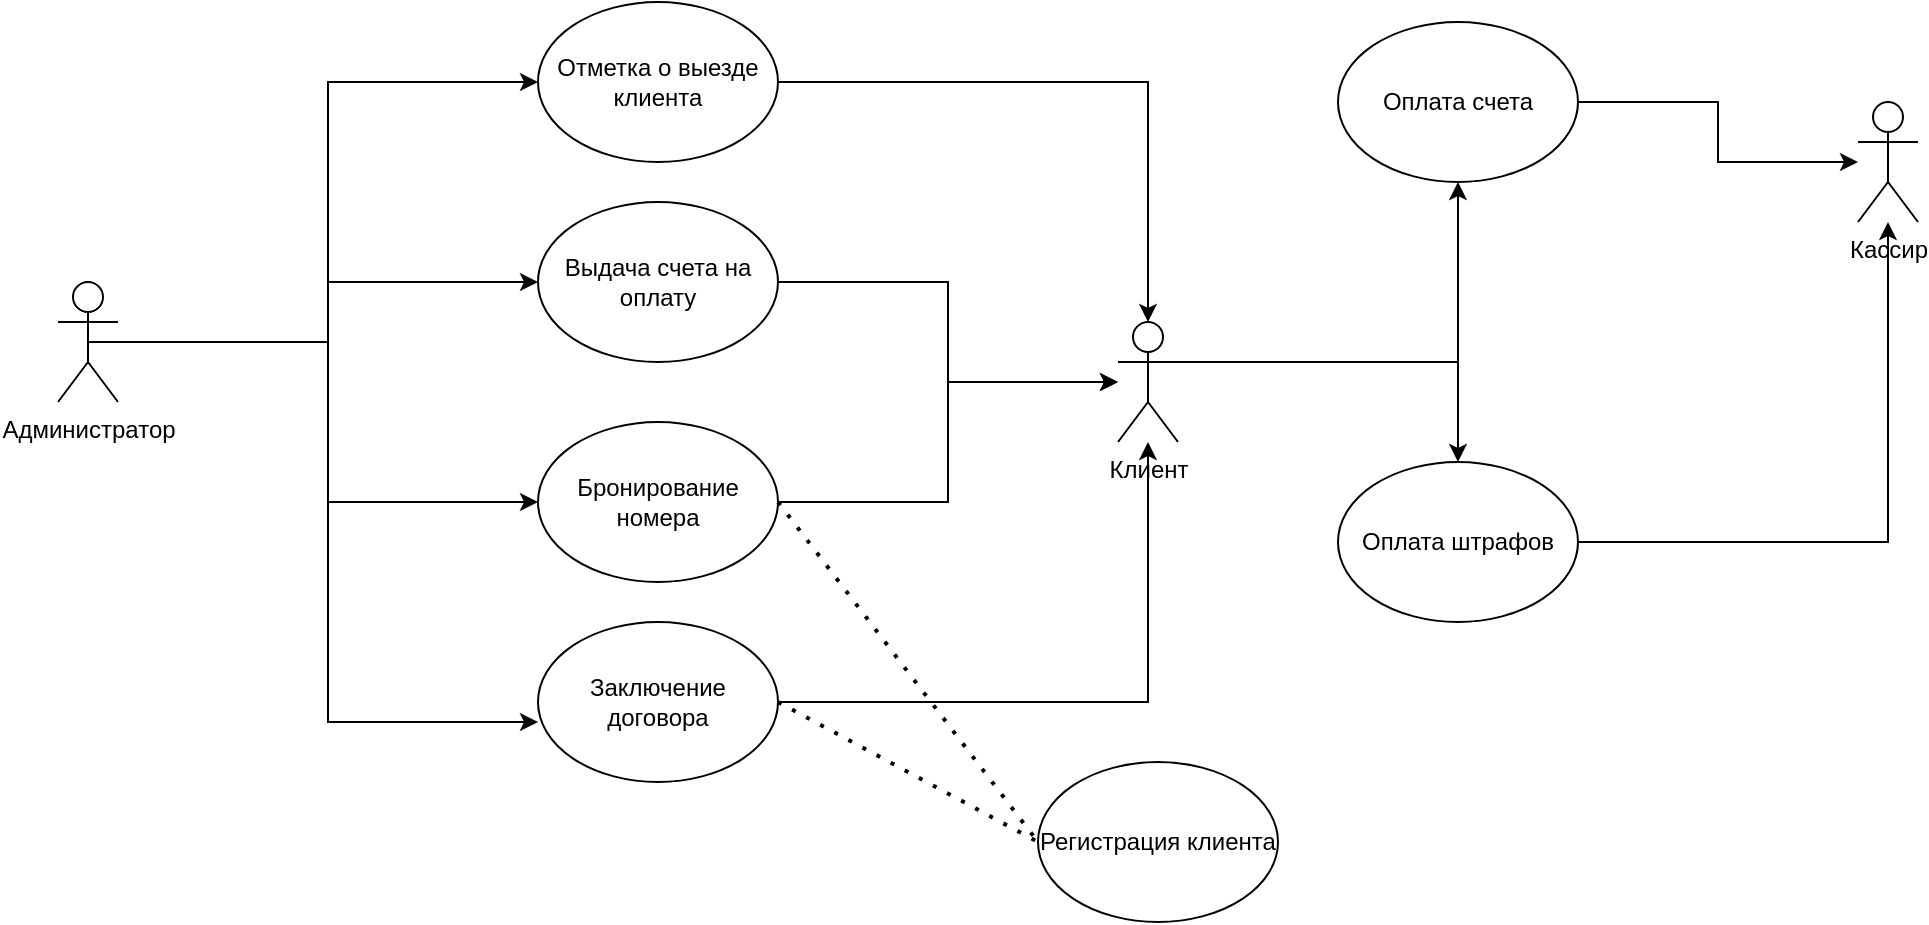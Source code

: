 <mxfile version="14.3.2" type="device"><diagram id="Puxq96qhOQK1ao1iWy13" name="Page-1"><mxGraphModel dx="1843" dy="1033" grid="1" gridSize="10" guides="1" tooltips="1" connect="1" arrows="1" fold="1" page="1" pageScale="1" pageWidth="827" pageHeight="1169" math="0" shadow="0"><root><mxCell id="0"/><mxCell id="1" parent="0"/><mxCell id="AJR7QZWGDEIcvVGst4fV-18" style="edgeStyle=orthogonalEdgeStyle;rounded=0;orthogonalLoop=1;jettySize=auto;html=1;exitX=0.5;exitY=0.5;exitDx=0;exitDy=0;exitPerimeter=0;entryX=0;entryY=0.625;entryDx=0;entryDy=0;entryPerimeter=0;" edge="1" parent="1" source="AJR7QZWGDEIcvVGst4fV-2" target="AJR7QZWGDEIcvVGst4fV-14"><mxGeometry relative="1" as="geometry"/></mxCell><mxCell id="AJR7QZWGDEIcvVGst4fV-20" style="edgeStyle=orthogonalEdgeStyle;rounded=0;orthogonalLoop=1;jettySize=auto;html=1;exitX=0.5;exitY=0.5;exitDx=0;exitDy=0;exitPerimeter=0;entryX=0;entryY=0.5;entryDx=0;entryDy=0;" edge="1" parent="1" source="AJR7QZWGDEIcvVGst4fV-2" target="AJR7QZWGDEIcvVGst4fV-13"><mxGeometry relative="1" as="geometry"/></mxCell><mxCell id="AJR7QZWGDEIcvVGst4fV-22" style="edgeStyle=orthogonalEdgeStyle;rounded=0;orthogonalLoop=1;jettySize=auto;html=1;exitX=0.5;exitY=0.5;exitDx=0;exitDy=0;exitPerimeter=0;entryX=0;entryY=0.5;entryDx=0;entryDy=0;" edge="1" parent="1" source="AJR7QZWGDEIcvVGst4fV-2" target="AJR7QZWGDEIcvVGst4fV-12"><mxGeometry relative="1" as="geometry"/></mxCell><mxCell id="AJR7QZWGDEIcvVGst4fV-24" style="edgeStyle=orthogonalEdgeStyle;rounded=0;orthogonalLoop=1;jettySize=auto;html=1;exitX=0.5;exitY=0.5;exitDx=0;exitDy=0;exitPerimeter=0;entryX=0;entryY=0.5;entryDx=0;entryDy=0;" edge="1" parent="1" source="AJR7QZWGDEIcvVGst4fV-2" target="AJR7QZWGDEIcvVGst4fV-11"><mxGeometry relative="1" as="geometry"/></mxCell><mxCell id="AJR7QZWGDEIcvVGst4fV-2" value="Администратор" style="shape=umlActor;verticalLabelPosition=bottom;verticalAlign=top;html=1;outlineConnect=0;" vertex="1" parent="1"><mxGeometry x="100" y="250" width="30" height="60" as="geometry"/></mxCell><mxCell id="AJR7QZWGDEIcvVGst4fV-31" style="edgeStyle=orthogonalEdgeStyle;rounded=0;orthogonalLoop=1;jettySize=auto;html=1;exitX=1;exitY=0.333;exitDx=0;exitDy=0;exitPerimeter=0;" edge="1" parent="1" source="AJR7QZWGDEIcvVGst4fV-6" target="AJR7QZWGDEIcvVGst4fV-30"><mxGeometry relative="1" as="geometry"/></mxCell><mxCell id="AJR7QZWGDEIcvVGst4fV-34" style="edgeStyle=orthogonalEdgeStyle;rounded=0;orthogonalLoop=1;jettySize=auto;html=1;exitX=1;exitY=0.333;exitDx=0;exitDy=0;exitPerimeter=0;entryX=0.5;entryY=0;entryDx=0;entryDy=0;" edge="1" parent="1" source="AJR7QZWGDEIcvVGst4fV-6" target="AJR7QZWGDEIcvVGst4fV-33"><mxGeometry relative="1" as="geometry"/></mxCell><mxCell id="AJR7QZWGDEIcvVGst4fV-6" value="Клиент&lt;br&gt;" style="shape=umlActor;verticalLabelPosition=bottom;verticalAlign=top;html=1;outlineConnect=0;" vertex="1" parent="1"><mxGeometry x="630" y="270" width="30" height="60" as="geometry"/></mxCell><mxCell id="AJR7QZWGDEIcvVGst4fV-25" style="edgeStyle=orthogonalEdgeStyle;rounded=0;orthogonalLoop=1;jettySize=auto;html=1;exitX=1;exitY=0.5;exitDx=0;exitDy=0;entryX=0.5;entryY=0;entryDx=0;entryDy=0;entryPerimeter=0;" edge="1" parent="1" source="AJR7QZWGDEIcvVGst4fV-11" target="AJR7QZWGDEIcvVGst4fV-6"><mxGeometry relative="1" as="geometry"/></mxCell><mxCell id="AJR7QZWGDEIcvVGst4fV-11" value="Отметка о выезде клиента" style="ellipse;whiteSpace=wrap;html=1;" vertex="1" parent="1"><mxGeometry x="340" y="110" width="120" height="80" as="geometry"/></mxCell><mxCell id="AJR7QZWGDEIcvVGst4fV-23" style="edgeStyle=orthogonalEdgeStyle;rounded=0;orthogonalLoop=1;jettySize=auto;html=1;exitX=1;exitY=0.5;exitDx=0;exitDy=0;" edge="1" parent="1" source="AJR7QZWGDEIcvVGst4fV-12" target="AJR7QZWGDEIcvVGst4fV-6"><mxGeometry relative="1" as="geometry"/></mxCell><mxCell id="AJR7QZWGDEIcvVGst4fV-12" value="Выдача счета на оплату" style="ellipse;whiteSpace=wrap;html=1;" vertex="1" parent="1"><mxGeometry x="340" y="210" width="120" height="80" as="geometry"/></mxCell><mxCell id="AJR7QZWGDEIcvVGst4fV-21" style="edgeStyle=orthogonalEdgeStyle;rounded=0;orthogonalLoop=1;jettySize=auto;html=1;exitX=1;exitY=0.5;exitDx=0;exitDy=0;" edge="1" parent="1" source="AJR7QZWGDEIcvVGst4fV-13" target="AJR7QZWGDEIcvVGst4fV-6"><mxGeometry relative="1" as="geometry"/></mxCell><mxCell id="AJR7QZWGDEIcvVGst4fV-13" value="Бронирование номера" style="ellipse;whiteSpace=wrap;html=1;" vertex="1" parent="1"><mxGeometry x="340" y="320" width="120" height="80" as="geometry"/></mxCell><mxCell id="AJR7QZWGDEIcvVGst4fV-19" style="edgeStyle=orthogonalEdgeStyle;rounded=0;orthogonalLoop=1;jettySize=auto;html=1;exitX=1;exitY=0.5;exitDx=0;exitDy=0;" edge="1" parent="1" source="AJR7QZWGDEIcvVGst4fV-14" target="AJR7QZWGDEIcvVGst4fV-6"><mxGeometry relative="1" as="geometry"/></mxCell><mxCell id="AJR7QZWGDEIcvVGst4fV-14" value="Заключение договора" style="ellipse;whiteSpace=wrap;html=1;" vertex="1" parent="1"><mxGeometry x="340" y="420" width="120" height="80" as="geometry"/></mxCell><mxCell id="AJR7QZWGDEIcvVGst4fV-15" value="Регистрация клиента" style="ellipse;whiteSpace=wrap;html=1;" vertex="1" parent="1"><mxGeometry x="590" y="490" width="120" height="80" as="geometry"/></mxCell><mxCell id="AJR7QZWGDEIcvVGst4fV-26" value="" style="endArrow=none;dashed=1;html=1;dashPattern=1 3;strokeWidth=2;exitX=1;exitY=0.5;exitDx=0;exitDy=0;entryX=0;entryY=0.5;entryDx=0;entryDy=0;" edge="1" parent="1" source="AJR7QZWGDEIcvVGst4fV-14" target="AJR7QZWGDEIcvVGst4fV-15"><mxGeometry width="50" height="50" relative="1" as="geometry"><mxPoint x="510" y="520" as="sourcePoint"/><mxPoint x="560" y="470" as="targetPoint"/></mxGeometry></mxCell><mxCell id="AJR7QZWGDEIcvVGst4fV-27" value="" style="endArrow=none;dashed=1;html=1;dashPattern=1 3;strokeWidth=2;exitX=1;exitY=0.5;exitDx=0;exitDy=0;entryX=0;entryY=0.5;entryDx=0;entryDy=0;" edge="1" parent="1" source="AJR7QZWGDEIcvVGst4fV-13" target="AJR7QZWGDEIcvVGst4fV-15"><mxGeometry width="50" height="50" relative="1" as="geometry"><mxPoint x="510" y="550" as="sourcePoint"/><mxPoint x="560" y="500" as="targetPoint"/></mxGeometry></mxCell><mxCell id="AJR7QZWGDEIcvVGst4fV-28" value="Кассир" style="shape=umlActor;verticalLabelPosition=bottom;verticalAlign=top;html=1;outlineConnect=0;" vertex="1" parent="1"><mxGeometry x="1000" y="160" width="30" height="60" as="geometry"/></mxCell><mxCell id="AJR7QZWGDEIcvVGst4fV-32" style="edgeStyle=orthogonalEdgeStyle;rounded=0;orthogonalLoop=1;jettySize=auto;html=1;exitX=1;exitY=0.5;exitDx=0;exitDy=0;" edge="1" parent="1" source="AJR7QZWGDEIcvVGst4fV-30" target="AJR7QZWGDEIcvVGst4fV-28"><mxGeometry relative="1" as="geometry"/></mxCell><mxCell id="AJR7QZWGDEIcvVGst4fV-30" value="Оплата счета" style="ellipse;whiteSpace=wrap;html=1;" vertex="1" parent="1"><mxGeometry x="740" y="120" width="120" height="80" as="geometry"/></mxCell><mxCell id="AJR7QZWGDEIcvVGst4fV-35" style="edgeStyle=orthogonalEdgeStyle;rounded=0;orthogonalLoop=1;jettySize=auto;html=1;exitX=1;exitY=0.5;exitDx=0;exitDy=0;" edge="1" parent="1" source="AJR7QZWGDEIcvVGst4fV-33" target="AJR7QZWGDEIcvVGst4fV-28"><mxGeometry relative="1" as="geometry"/></mxCell><mxCell id="AJR7QZWGDEIcvVGst4fV-33" value="Оплата штрафов" style="ellipse;whiteSpace=wrap;html=1;" vertex="1" parent="1"><mxGeometry x="740" y="340" width="120" height="80" as="geometry"/></mxCell></root></mxGraphModel></diagram></mxfile>